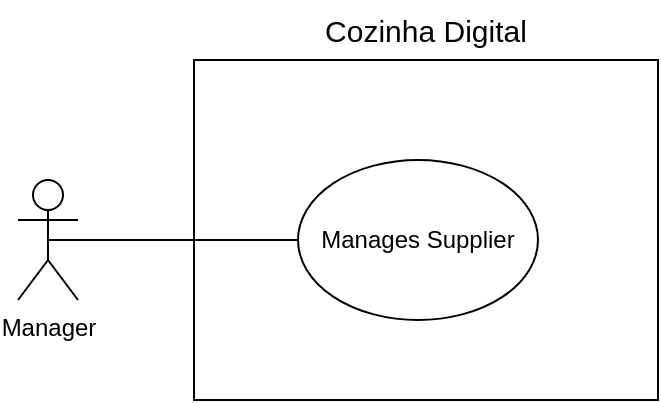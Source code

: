 <mxfile version="26.0.16" pages="2">
  <diagram name="Caso-de-uso" id="MjQ-3wFTYjKchXI2G0dS">
    <mxGraphModel grid="1" page="1" gridSize="10" guides="1" tooltips="1" connect="1" arrows="1" fold="1" pageScale="1" pageWidth="827" pageHeight="1169" math="0" shadow="0">
      <root>
        <mxCell id="0" />
        <mxCell id="1" parent="0" />
        <mxCell id="3N_JX0s1OsoLVTbuLhGu-1" value="" style="rounded=0;whiteSpace=wrap;html=1;" vertex="1" parent="1">
          <mxGeometry x="342" y="515" width="232" height="170" as="geometry" />
        </mxCell>
        <mxCell id="3N_JX0s1OsoLVTbuLhGu-2" value="Cozinha Digital" style="text;html=1;align=center;verticalAlign=middle;whiteSpace=wrap;rounded=0;fontSize=15;" vertex="1" parent="1">
          <mxGeometry x="363" y="485" width="190" height="30" as="geometry" />
        </mxCell>
        <mxCell id="3N_JX0s1OsoLVTbuLhGu-8" style="rounded=0;orthogonalLoop=1;jettySize=auto;html=1;exitX=0.5;exitY=0.5;exitDx=0;exitDy=0;exitPerimeter=0;endArrow=none;startFill=0;" edge="1" parent="1" source="3N_JX0s1OsoLVTbuLhGu-3" target="3N_JX0s1OsoLVTbuLhGu-7">
          <mxGeometry relative="1" as="geometry" />
        </mxCell>
        <mxCell id="3N_JX0s1OsoLVTbuLhGu-3" value="Manager" style="shape=umlActor;verticalLabelPosition=bottom;verticalAlign=top;html=1;outlineConnect=0;" vertex="1" parent="1">
          <mxGeometry x="254" y="575" width="30" height="60" as="geometry" />
        </mxCell>
        <mxCell id="3N_JX0s1OsoLVTbuLhGu-7" value="Manages Supplier" style="ellipse;whiteSpace=wrap;html=1;" vertex="1" parent="1">
          <mxGeometry x="394" y="565" width="120" height="80" as="geometry" />
        </mxCell>
      </root>
    </mxGraphModel>
  </diagram>
  <diagram id="dOoEwJDqUvhS-Oyn9VFW" name="Diagrama-de-clase">
    <mxGraphModel grid="1" page="1" gridSize="10" guides="1" tooltips="1" connect="1" arrows="1" fold="1" pageScale="1" pageWidth="827" pageHeight="1169" math="0" shadow="0">
      <root>
        <mxCell id="0" />
        <mxCell id="1" parent="0" />
        <mxCell id="44wjGgrsWhRVv-wQJF3J-4" style="rounded=0;orthogonalLoop=1;jettySize=auto;html=1;entryX=0.5;entryY=0;entryDx=0;entryDy=0;endSize=12;endArrow=none;endFill=0;startArrow=diamond;startFill=0;targetPerimeterSpacing=1;sourcePerimeterSpacing=1;startSize=12;" edge="1" parent="1" source="44wjGgrsWhRVv-wQJF3J-5" target="44wjGgrsWhRVv-wQJF3J-9">
          <mxGeometry relative="1" as="geometry" />
        </mxCell>
        <mxCell id="44wjGgrsWhRVv-wQJF3J-5" value="&lt;b&gt;SupplierController&lt;/b&gt;" style="swimlane;fontStyle=1;align=center;verticalAlign=top;childLayout=stackLayout;horizontal=1;startSize=26;horizontalStack=0;resizeParent=1;resizeParentMax=0;resizeLast=0;collapsible=1;marginBottom=0;whiteSpace=wrap;html=1;" vertex="1" parent="1">
          <mxGeometry x="147.5" y="604" width="201" height="100" as="geometry" />
        </mxCell>
        <mxCell id="44wjGgrsWhRVv-wQJF3J-6" value="- suppliers: List&amp;lt;Supplier&amp;gt;" style="text;strokeColor=none;fillColor=none;align=left;verticalAlign=top;spacingLeft=4;spacingRight=4;overflow=hidden;rotatable=0;points=[[0,0.5],[1,0.5]];portConstraint=eastwest;whiteSpace=wrap;html=1;" vertex="1" parent="44wjGgrsWhRVv-wQJF3J-5">
          <mxGeometry y="26" width="201" height="24" as="geometry" />
        </mxCell>
        <mxCell id="44wjGgrsWhRVv-wQJF3J-7" value="" style="line;strokeWidth=1;fillColor=none;align=left;verticalAlign=middle;spacingTop=-1;spacingLeft=3;spacingRight=3;rotatable=0;labelPosition=right;points=[];portConstraint=eastwest;strokeColor=inherit;" vertex="1" parent="44wjGgrsWhRVv-wQJF3J-5">
          <mxGeometry y="50" width="201" height="8" as="geometry" />
        </mxCell>
        <mxCell id="44wjGgrsWhRVv-wQJF3J-8" value="+ addSupplier(name)&lt;div&gt;+ login(username, password)&lt;/div&gt;" style="text;strokeColor=none;fillColor=none;align=left;verticalAlign=top;spacingLeft=4;spacingRight=4;overflow=hidden;rotatable=0;points=[[0,0.5],[1,0.5]];portConstraint=eastwest;whiteSpace=wrap;html=1;" vertex="1" parent="44wjGgrsWhRVv-wQJF3J-5">
          <mxGeometry y="58" width="201" height="42" as="geometry" />
        </mxCell>
        <mxCell id="44wjGgrsWhRVv-wQJF3J-9" value="&lt;b&gt;Supplier&lt;/b&gt;" style="swimlane;fontStyle=1;align=center;verticalAlign=top;childLayout=stackLayout;horizontal=1;startSize=26;horizontalStack=0;resizeParent=1;resizeParentMax=0;resizeLast=0;collapsible=1;marginBottom=0;whiteSpace=wrap;html=1;" vertex="1" parent="1">
          <mxGeometry x="168" y="814" width="160" height="114" as="geometry" />
        </mxCell>
        <mxCell id="44wjGgrsWhRVv-wQJF3J-10" value="+ name&lt;div&gt;+ username&lt;/div&gt;&lt;div&gt;+ password&lt;/div&gt;" style="text;strokeColor=none;fillColor=none;align=left;verticalAlign=top;spacingLeft=4;spacingRight=4;overflow=hidden;rotatable=0;points=[[0,0.5],[1,0.5]];portConstraint=eastwest;whiteSpace=wrap;html=1;" vertex="1" parent="44wjGgrsWhRVv-wQJF3J-9">
          <mxGeometry y="26" width="160" height="54" as="geometry" />
        </mxCell>
        <mxCell id="44wjGgrsWhRVv-wQJF3J-11" value="" style="line;strokeWidth=1;fillColor=none;align=left;verticalAlign=middle;spacingTop=-1;spacingLeft=3;spacingRight=3;rotatable=0;labelPosition=right;points=[];portConstraint=eastwest;strokeColor=inherit;" vertex="1" parent="44wjGgrsWhRVv-wQJF3J-9">
          <mxGeometry y="80" width="160" height="8" as="geometry" />
        </mxCell>
        <mxCell id="44wjGgrsWhRVv-wQJF3J-12" value="+ toSring()" style="text;strokeColor=none;fillColor=none;align=left;verticalAlign=top;spacingLeft=4;spacingRight=4;overflow=hidden;rotatable=0;points=[[0,0.5],[1,0.5]];portConstraint=eastwest;whiteSpace=wrap;html=1;" vertex="1" parent="44wjGgrsWhRVv-wQJF3J-9">
          <mxGeometry y="88" width="160" height="26" as="geometry" />
        </mxCell>
        <mxCell id="44wjGgrsWhRVv-wQJF3J-13" style="edgeStyle=orthogonalEdgeStyle;rounded=0;orthogonalLoop=1;jettySize=auto;html=1;entryX=0;entryY=0.5;entryDx=0;entryDy=0;endArrow=open;endFill=0;dashed=1;strokeWidth=1;endSize=12;exitX=1;exitY=0.5;exitDx=0;exitDy=0;" edge="1" parent="1" source="LRw6bjS9CYS4WAE-WdtB-4" target="44wjGgrsWhRVv-wQJF3J-6">
          <mxGeometry relative="1" as="geometry">
            <mxPoint x="10.0" y="715" as="sourcePoint" />
          </mxGeometry>
        </mxCell>
        <mxCell id="44wjGgrsWhRVv-wQJF3J-14" style="edgeStyle=orthogonalEdgeStyle;rounded=0;orthogonalLoop=1;jettySize=auto;html=1;entryX=1;entryY=0.5;entryDx=0;entryDy=0;startArrow=open;startFill=0;endArrow=none;endSize=12;startSize=12;dashed=1;" edge="1" parent="1" source="44wjGgrsWhRVv-wQJF3J-16" target="44wjGgrsWhRVv-wQJF3J-6">
          <mxGeometry relative="1" as="geometry" />
        </mxCell>
        <mxCell id="44wjGgrsWhRVv-wQJF3J-15" style="edgeStyle=orthogonalEdgeStyle;rounded=0;orthogonalLoop=1;jettySize=auto;html=1;entryX=0.5;entryY=0;entryDx=0;entryDy=0;endArrow=open;endFill=0;endSize=12;dashed=1;" edge="1" parent="1" source="44wjGgrsWhRVv-wQJF3J-16" target="44wjGgrsWhRVv-wQJF3J-42">
          <mxGeometry relative="1" as="geometry" />
        </mxCell>
        <mxCell id="44wjGgrsWhRVv-wQJF3J-16" value="&lt;b&gt;ISupplierRepository&lt;/b&gt;" style="swimlane;fontStyle=1;align=center;verticalAlign=top;childLayout=stackLayout;horizontal=1;startSize=26;horizontalStack=0;resizeParent=1;resizeParentMax=0;resizeLast=0;collapsible=1;marginBottom=0;whiteSpace=wrap;html=1;" vertex="1" parent="1">
          <mxGeometry x="505.5" y="587" width="150" height="110" as="geometry" />
        </mxCell>
        <mxCell id="44wjGgrsWhRVv-wQJF3J-17" value="" style="line;strokeWidth=1;fillColor=none;align=left;verticalAlign=middle;spacingTop=-1;spacingLeft=3;spacingRight=3;rotatable=0;labelPosition=right;points=[];portConstraint=eastwest;strokeColor=inherit;" vertex="1" parent="44wjGgrsWhRVv-wQJF3J-16">
          <mxGeometry y="26" width="150" height="24" as="geometry" />
        </mxCell>
        <mxCell id="44wjGgrsWhRVv-wQJF3J-18" value="+ addSupplier(supplier)&lt;div&gt;+ removeSupplier&lt;/div&gt;&lt;div&gt;+ getSupplier(username)&lt;/div&gt;" style="text;strokeColor=none;fillColor=none;align=left;verticalAlign=top;spacingLeft=4;spacingRight=4;overflow=hidden;rotatable=0;points=[[0,0.5],[1,0.5]];portConstraint=eastwest;whiteSpace=wrap;html=1;" vertex="1" parent="44wjGgrsWhRVv-wQJF3J-16">
          <mxGeometry y="50" width="150" height="60" as="geometry" />
        </mxCell>
        <mxCell id="44wjGgrsWhRVv-wQJF3J-19" style="rounded=0;orthogonalLoop=1;jettySize=auto;html=1;entryX=1;entryY=0.25;entryDx=0;entryDy=0;endSize=12;endArrow=block;endFill=0;" edge="1" parent="1" source="44wjGgrsWhRVv-wQJF3J-20" target="44wjGgrsWhRVv-wQJF3J-16">
          <mxGeometry relative="1" as="geometry">
            <mxPoint x="588.5" y="734" as="targetPoint" />
          </mxGeometry>
        </mxCell>
        <mxCell id="44wjGgrsWhRVv-wQJF3J-20" value="&lt;b&gt;SQLiteSupplierRepository&lt;/b&gt;" style="swimlane;fontStyle=1;align=center;verticalAlign=top;childLayout=stackLayout;horizontal=1;startSize=26;horizontalStack=0;resizeParent=1;resizeParentMax=0;resizeLast=0;collapsible=1;marginBottom=0;whiteSpace=wrap;html=1;" collapsed="1" vertex="1" parent="1">
          <mxGeometry x="788.5" y="574" width="190" height="30" as="geometry">
            <mxRectangle x="729.5" y="683" width="220" height="50" as="alternateBounds" />
          </mxGeometry>
        </mxCell>
        <mxCell id="44wjGgrsWhRVv-wQJF3J-21" value="" style="line;strokeWidth=1;fillColor=none;align=left;verticalAlign=middle;spacingTop=-1;spacingLeft=3;spacingRight=3;rotatable=0;labelPosition=right;points=[];portConstraint=eastwest;strokeColor=inherit;" vertex="1" parent="44wjGgrsWhRVv-wQJF3J-20">
          <mxGeometry y="26" width="220" height="24" as="geometry" />
        </mxCell>
        <mxCell id="44wjGgrsWhRVv-wQJF3J-22" value="&lt;b&gt;InMemorySupplierRepository&lt;/b&gt;" style="swimlane;fontStyle=1;align=center;verticalAlign=top;childLayout=stackLayout;horizontal=1;startSize=26;horizontalStack=0;resizeParent=1;resizeParentMax=0;resizeLast=0;collapsible=1;marginBottom=0;whiteSpace=wrap;html=1;" collapsed="1" vertex="1" parent="1">
          <mxGeometry x="768.5" y="671" width="210" height="30" as="geometry">
            <mxRectangle x="744.5" y="763" width="190" height="50" as="alternateBounds" />
          </mxGeometry>
        </mxCell>
        <mxCell id="44wjGgrsWhRVv-wQJF3J-23" value="" style="line;strokeWidth=1;fillColor=none;align=left;verticalAlign=middle;spacingTop=-1;spacingLeft=3;spacingRight=3;rotatable=0;labelPosition=right;points=[];portConstraint=eastwest;strokeColor=inherit;" vertex="1" parent="44wjGgrsWhRVv-wQJF3J-22">
          <mxGeometry y="26" width="190" height="24" as="geometry" />
        </mxCell>
        <mxCell id="44wjGgrsWhRVv-wQJF3J-24" style="rounded=0;orthogonalLoop=1;jettySize=auto;html=1;entryX=1;entryY=0.5;entryDx=0;entryDy=0;endSize=12;endArrow=block;endFill=0;" edge="1" parent="1" source="44wjGgrsWhRVv-wQJF3J-22" target="44wjGgrsWhRVv-wQJF3J-18">
          <mxGeometry relative="1" as="geometry" />
        </mxCell>
        <mxCell id="44wjGgrsWhRVv-wQJF3J-25" style="rounded=0;orthogonalLoop=1;jettySize=auto;html=1;entryX=0.478;entryY=0.962;entryDx=0;entryDy=0;entryPerimeter=0;dashed=1;endArrow=open;endFill=0;endSize=12;" edge="1" parent="1" source="44wjGgrsWhRVv-wQJF3J-5" target="44wjGgrsWhRVv-wQJF3J-35">
          <mxGeometry relative="1" as="geometry">
            <mxPoint x="362.568" y="473.016" as="targetPoint" />
          </mxGeometry>
        </mxCell>
        <mxCell id="44wjGgrsWhRVv-wQJF3J-26" value="IPasswordValidator" style="swimlane;fontStyle=1;align=center;verticalAlign=top;childLayout=stackLayout;horizontal=1;startSize=26;horizontalStack=0;resizeParent=1;resizeParentMax=0;resizeLast=0;collapsible=1;marginBottom=0;whiteSpace=wrap;html=1;" vertex="1" parent="1">
          <mxGeometry x="488.5" y="351" width="201" height="60" as="geometry" />
        </mxCell>
        <mxCell id="44wjGgrsWhRVv-wQJF3J-27" value="" style="line;strokeWidth=1;fillColor=none;align=left;verticalAlign=middle;spacingTop=-1;spacingLeft=3;spacingRight=3;rotatable=0;labelPosition=right;points=[];portConstraint=eastwest;strokeColor=inherit;" vertex="1" parent="44wjGgrsWhRVv-wQJF3J-26">
          <mxGeometry y="26" width="201" height="8" as="geometry" />
        </mxCell>
        <mxCell id="44wjGgrsWhRVv-wQJF3J-28" value="+ validate(password): bool" style="text;strokeColor=none;fillColor=none;align=left;verticalAlign=top;spacingLeft=4;spacingRight=4;overflow=hidden;rotatable=0;points=[[0,0.5],[1,0.5]];portConstraint=eastwest;whiteSpace=wrap;html=1;" vertex="1" parent="44wjGgrsWhRVv-wQJF3J-26">
          <mxGeometry y="34" width="201" height="26" as="geometry" />
        </mxCell>
        <mxCell id="44wjGgrsWhRVv-wQJF3J-29" value="IUsernameValidator" style="swimlane;fontStyle=1;align=center;verticalAlign=top;childLayout=stackLayout;horizontal=1;startSize=26;horizontalStack=0;resizeParent=1;resizeParentMax=0;resizeLast=0;collapsible=1;marginBottom=0;whiteSpace=wrap;html=1;" vertex="1" parent="1">
          <mxGeometry x="488.5" y="446" width="201" height="60" as="geometry" />
        </mxCell>
        <mxCell id="44wjGgrsWhRVv-wQJF3J-30" value="" style="line;strokeWidth=1;fillColor=none;align=left;verticalAlign=middle;spacingTop=-1;spacingLeft=3;spacingRight=3;rotatable=0;labelPosition=right;points=[];portConstraint=eastwest;strokeColor=inherit;" vertex="1" parent="44wjGgrsWhRVv-wQJF3J-29">
          <mxGeometry y="26" width="201" height="8" as="geometry" />
        </mxCell>
        <mxCell id="44wjGgrsWhRVv-wQJF3J-31" value="+ validate(username): bool" style="text;strokeColor=none;fillColor=none;align=left;verticalAlign=top;spacingLeft=4;spacingRight=4;overflow=hidden;rotatable=0;points=[[0,0.5],[1,0.5]];portConstraint=eastwest;whiteSpace=wrap;html=1;" vertex="1" parent="44wjGgrsWhRVv-wQJF3J-29">
          <mxGeometry y="34" width="201" height="26" as="geometry" />
        </mxCell>
        <mxCell id="44wjGgrsWhRVv-wQJF3J-32" value="&lt;b&gt;SupplierServices&lt;/b&gt;" style="swimlane;fontStyle=1;align=center;verticalAlign=top;childLayout=stackLayout;horizontal=1;startSize=26;horizontalStack=0;resizeParent=1;resizeParentMax=0;resizeLast=0;collapsible=1;marginBottom=0;whiteSpace=wrap;html=1;" vertex="1" parent="1">
          <mxGeometry x="128.5" y="374" width="251" height="130" as="geometry" />
        </mxCell>
        <mxCell id="44wjGgrsWhRVv-wQJF3J-33" value="- passwordValidator&amp;nbsp;&lt;div&gt;- usernameValidator&lt;/div&gt;" style="text;strokeColor=none;fillColor=none;align=left;verticalAlign=top;spacingLeft=4;spacingRight=4;overflow=hidden;rotatable=0;points=[[0,0.5],[1,0.5]];portConstraint=eastwest;whiteSpace=wrap;html=1;" vertex="1" parent="44wjGgrsWhRVv-wQJF3J-32">
          <mxGeometry y="26" width="251" height="44" as="geometry" />
        </mxCell>
        <mxCell id="44wjGgrsWhRVv-wQJF3J-34" value="" style="line;strokeWidth=1;fillColor=none;align=left;verticalAlign=middle;spacingTop=-1;spacingLeft=3;spacingRight=3;rotatable=0;labelPosition=right;points=[];portConstraint=eastwest;strokeColor=inherit;" vertex="1" parent="44wjGgrsWhRVv-wQJF3J-32">
          <mxGeometry y="70" width="251" height="8" as="geometry" />
        </mxCell>
        <mxCell id="44wjGgrsWhRVv-wQJF3J-35" value="+ validateNewSupplier(username, password)" style="text;strokeColor=none;fillColor=none;align=left;verticalAlign=top;spacingLeft=4;spacingRight=4;overflow=hidden;rotatable=0;points=[[0,0.5],[1,0.5]];portConstraint=eastwest;whiteSpace=wrap;html=1;" vertex="1" parent="44wjGgrsWhRVv-wQJF3J-32">
          <mxGeometry y="78" width="251" height="52" as="geometry" />
        </mxCell>
        <mxCell id="44wjGgrsWhRVv-wQJF3J-36" style="rounded=0;orthogonalLoop=1;jettySize=auto;html=1;entryX=0;entryY=0.5;entryDx=0;entryDy=0;exitX=1;exitY=0.5;exitDx=0;exitDy=0;dashed=1;endArrow=open;endFill=0;endSize=12;" edge="1" parent="1" source="44wjGgrsWhRVv-wQJF3J-35" target="44wjGgrsWhRVv-wQJF3J-31">
          <mxGeometry relative="1" as="geometry">
            <mxPoint x="659.5" y="424" as="sourcePoint" />
          </mxGeometry>
        </mxCell>
        <mxCell id="44wjGgrsWhRVv-wQJF3J-37" style="rounded=0;orthogonalLoop=1;jettySize=auto;html=1;dashed=1;endArrow=open;endFill=0;endSize=12;exitX=1.005;exitY=0.864;exitDx=0;exitDy=0;exitPerimeter=0;entryX=-0.014;entryY=0.341;entryDx=0;entryDy=0;entryPerimeter=0;" edge="1" parent="1" source="44wjGgrsWhRVv-wQJF3J-33" target="44wjGgrsWhRVv-wQJF3J-28">
          <mxGeometry relative="1" as="geometry">
            <mxPoint x="260.5" y="604" as="sourcePoint" />
            <mxPoint x="838" y="329" as="targetPoint" />
          </mxGeometry>
        </mxCell>
        <mxCell id="44wjGgrsWhRVv-wQJF3J-38" value="InvalidPasswordException" style="swimlane;fontStyle=1;align=center;verticalAlign=top;childLayout=stackLayout;horizontal=1;startSize=26;horizontalStack=0;resizeParent=1;resizeParentMax=0;resizeLast=0;collapsible=1;marginBottom=0;whiteSpace=wrap;html=1;" collapsed="1" vertex="1" parent="1">
          <mxGeometry x="59" y="241" width="180" height="30" as="geometry">
            <mxRectangle x="-40" y="280" width="180" height="34" as="alternateBounds" />
          </mxGeometry>
        </mxCell>
        <mxCell id="44wjGgrsWhRVv-wQJF3J-39" value="" style="line;strokeWidth=1;fillColor=none;align=left;verticalAlign=middle;spacingTop=-1;spacingLeft=3;spacingRight=3;rotatable=0;labelPosition=right;points=[];portConstraint=eastwest;strokeColor=inherit;" vertex="1" parent="44wjGgrsWhRVv-wQJF3J-38">
          <mxGeometry y="26" width="180" height="8" as="geometry" />
        </mxCell>
        <mxCell id="44wjGgrsWhRVv-wQJF3J-40" value="InvalidUsernameException" style="swimlane;fontStyle=1;align=center;verticalAlign=top;childLayout=stackLayout;horizontal=1;startSize=26;horizontalStack=0;resizeParent=1;resizeParentMax=0;resizeLast=0;collapsible=1;marginBottom=0;whiteSpace=wrap;html=1;" collapsed="1" vertex="1" parent="1">
          <mxGeometry x="279" y="241" width="180" height="30" as="geometry">
            <mxRectangle x="220" y="288" width="180" height="34" as="alternateBounds" />
          </mxGeometry>
        </mxCell>
        <mxCell id="44wjGgrsWhRVv-wQJF3J-41" value="" style="line;strokeWidth=1;fillColor=none;align=left;verticalAlign=middle;spacingTop=-1;spacingLeft=3;spacingRight=3;rotatable=0;labelPosition=right;points=[];portConstraint=eastwest;strokeColor=inherit;" vertex="1" parent="44wjGgrsWhRVv-wQJF3J-40">
          <mxGeometry y="26" width="180" height="8" as="geometry" />
        </mxCell>
        <mxCell id="44wjGgrsWhRVv-wQJF3J-42" value="PersistenceException" style="swimlane;fontStyle=1;align=center;verticalAlign=top;childLayout=stackLayout;horizontal=1;startSize=26;horizontalStack=0;resizeParent=1;resizeParentMax=0;resizeLast=0;collapsible=1;marginBottom=0;whiteSpace=wrap;html=1;" collapsed="1" vertex="1" parent="1">
          <mxGeometry x="491" y="771" width="179" height="30" as="geometry">
            <mxRectangle x="441.5" y="880" width="160" height="34" as="alternateBounds" />
          </mxGeometry>
        </mxCell>
        <mxCell id="44wjGgrsWhRVv-wQJF3J-43" value="" style="line;strokeWidth=1;fillColor=none;align=left;verticalAlign=middle;spacingTop=-1;spacingLeft=3;spacingRight=3;rotatable=0;labelPosition=right;points=[];portConstraint=eastwest;strokeColor=inherit;" vertex="1" parent="44wjGgrsWhRVv-wQJF3J-42">
          <mxGeometry y="26" width="160" height="8" as="geometry" />
        </mxCell>
        <mxCell id="44wjGgrsWhRVv-wQJF3J-44" style="rounded=0;orthogonalLoop=1;jettySize=auto;html=1;entryX=0.5;entryY=1;entryDx=0;entryDy=0;dashed=1;endArrow=open;endFill=0;endSize=12;" edge="1" parent="1" source="44wjGgrsWhRVv-wQJF3J-32" target="44wjGgrsWhRVv-wQJF3J-40">
          <mxGeometry relative="1" as="geometry">
            <mxPoint x="363.96" y="265" as="targetPoint" />
          </mxGeometry>
        </mxCell>
        <mxCell id="44wjGgrsWhRVv-wQJF3J-45" style="rounded=0;orthogonalLoop=1;jettySize=auto;html=1;entryX=0.5;entryY=1;entryDx=0;entryDy=0;endArrow=open;endFill=0;endSize=12;dashed=1;" edge="1" parent="1" source="44wjGgrsWhRVv-wQJF3J-32" target="44wjGgrsWhRVv-wQJF3J-38">
          <mxGeometry relative="1" as="geometry">
            <mxPoint x="107.02" y="233.002" as="targetPoint" />
          </mxGeometry>
        </mxCell>
        <mxCell id="LRw6bjS9CYS4WAE-WdtB-3" value="SupplierView" style="swimlane;fontStyle=1;align=center;verticalAlign=top;childLayout=stackLayout;horizontal=1;startSize=26;horizontalStack=0;resizeParent=1;resizeParentMax=0;resizeLast=0;collapsible=1;marginBottom=0;whiteSpace=wrap;html=1;" vertex="1" parent="1">
          <mxGeometry x="-220" y="599" width="220" height="110" as="geometry" />
        </mxCell>
        <mxCell id="LRw6bjS9CYS4WAE-WdtB-4" value="- supplier_controler:&amp;nbsp;SupplierController" style="text;strokeColor=none;fillColor=none;align=left;verticalAlign=top;spacingLeft=4;spacingRight=4;overflow=hidden;rotatable=0;points=[[0,0.5],[1,0.5]];portConstraint=eastwest;whiteSpace=wrap;html=1;" vertex="1" parent="LRw6bjS9CYS4WAE-WdtB-3">
          <mxGeometry y="26" width="220" height="34" as="geometry" />
        </mxCell>
        <mxCell id="LRw6bjS9CYS4WAE-WdtB-5" value="" style="line;strokeWidth=1;fillColor=none;align=left;verticalAlign=middle;spacingTop=-1;spacingLeft=3;spacingRight=3;rotatable=0;labelPosition=right;points=[];portConstraint=eastwest;strokeColor=inherit;" vertex="1" parent="LRw6bjS9CYS4WAE-WdtB-3">
          <mxGeometry y="60" width="220" height="8" as="geometry" />
        </mxCell>
        <mxCell id="LRw6bjS9CYS4WAE-WdtB-6" value="+ displaySuppliers()&lt;div&gt;+ addSupplier(name)&lt;/div&gt;" style="text;strokeColor=none;fillColor=none;align=left;verticalAlign=top;spacingLeft=4;spacingRight=4;overflow=hidden;rotatable=0;points=[[0,0.5],[1,0.5]];portConstraint=eastwest;whiteSpace=wrap;html=1;" vertex="1" parent="LRw6bjS9CYS4WAE-WdtB-3">
          <mxGeometry y="68" width="220" height="42" as="geometry" />
        </mxCell>
      </root>
    </mxGraphModel>
  </diagram>
</mxfile>
